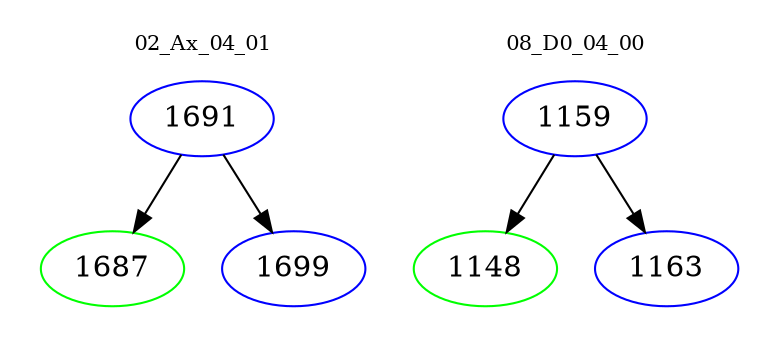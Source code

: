 digraph{
subgraph cluster_0 {
color = white
label = "02_Ax_04_01";
fontsize=10;
T0_1691 [label="1691", color="blue"]
T0_1691 -> T0_1687 [color="black"]
T0_1687 [label="1687", color="green"]
T0_1691 -> T0_1699 [color="black"]
T0_1699 [label="1699", color="blue"]
}
subgraph cluster_1 {
color = white
label = "08_D0_04_00";
fontsize=10;
T1_1159 [label="1159", color="blue"]
T1_1159 -> T1_1148 [color="black"]
T1_1148 [label="1148", color="green"]
T1_1159 -> T1_1163 [color="black"]
T1_1163 [label="1163", color="blue"]
}
}
